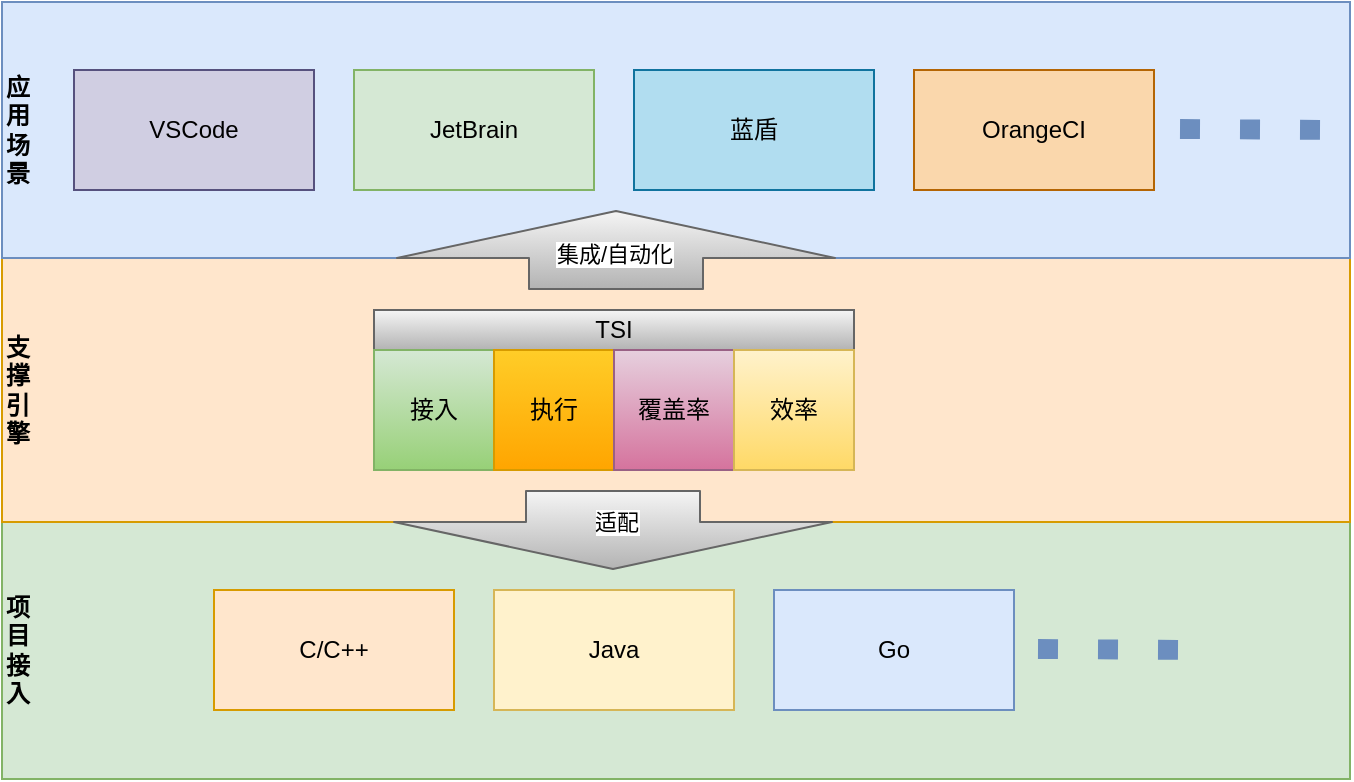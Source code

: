 <mxfile version="14.6.13" type="github">
  <diagram id="50vdpEqHSQIONBBDWfx-" name="Page-1">
    <mxGraphModel dx="716" dy="400" grid="0" gridSize="10" guides="1" tooltips="1" connect="1" arrows="1" fold="1" page="1" pageScale="1" pageWidth="850" pageHeight="1100" math="0" shadow="0">
      <root>
        <mxCell id="0" />
        <mxCell id="1" parent="0" />
        <mxCell id="LnVCwtnUMc33j0wBrYgl-6" value="&lt;b&gt;项&lt;br&gt;目&lt;br&gt;接&lt;br&gt;入&lt;/b&gt;" style="rounded=0;whiteSpace=wrap;html=1;fillColor=#d5e8d4;strokeColor=#82b366;align=left;" vertex="1" parent="1">
          <mxGeometry x="94" y="415.5" width="674" height="129" as="geometry" />
        </mxCell>
        <mxCell id="LnVCwtnUMc33j0wBrYgl-5" value="&lt;b&gt;支&lt;br&gt;撑&lt;br&gt;引&lt;br&gt;擎&lt;/b&gt;" style="rounded=0;whiteSpace=wrap;html=1;fillColor=#ffe6cc;strokeColor=#d79b00;align=left;" vertex="1" parent="1">
          <mxGeometry x="94" y="284" width="674" height="132" as="geometry" />
        </mxCell>
        <mxCell id="LnVCwtnUMc33j0wBrYgl-4" value="&lt;b&gt;应&lt;br&gt;用&lt;br&gt;场&lt;br&gt;景&lt;/b&gt;" style="rounded=0;whiteSpace=wrap;html=1;fillColor=#dae8fc;strokeColor=#6c8ebf;align=left;" vertex="1" parent="1">
          <mxGeometry x="94" y="156" width="674" height="128" as="geometry" />
        </mxCell>
        <mxCell id="6rHVsAR3TMJm0vyoXPqP-4" value="蓝盾" style="rounded=0;whiteSpace=wrap;html=1;fillColor=#b1ddf0;strokeColor=#10739e;" parent="1" vertex="1">
          <mxGeometry x="410" y="190" width="120" height="60" as="geometry" />
        </mxCell>
        <mxCell id="6rHVsAR3TMJm0vyoXPqP-5" value="C/C++" style="rounded=0;whiteSpace=wrap;html=1;fillColor=#ffe6cc;strokeColor=#d79b00;" parent="1" vertex="1">
          <mxGeometry x="200" y="450" width="120" height="60" as="geometry" />
        </mxCell>
        <mxCell id="6rHVsAR3TMJm0vyoXPqP-6" value="Go" style="rounded=0;whiteSpace=wrap;html=1;fillColor=#dae8fc;strokeColor=#6c8ebf;" parent="1" vertex="1">
          <mxGeometry x="480" y="450" width="120" height="60" as="geometry" />
        </mxCell>
        <mxCell id="6rHVsAR3TMJm0vyoXPqP-7" value="JetBrain" style="rounded=0;whiteSpace=wrap;html=1;fillColor=#d5e8d4;strokeColor=#82b366;" parent="1" vertex="1">
          <mxGeometry x="270" y="190" width="120" height="60" as="geometry" />
        </mxCell>
        <mxCell id="6rHVsAR3TMJm0vyoXPqP-8" value="VSCode" style="rounded=0;whiteSpace=wrap;html=1;fillColor=#d0cee2;strokeColor=#56517e;" parent="1" vertex="1">
          <mxGeometry x="130" y="190" width="120" height="60" as="geometry" />
        </mxCell>
        <mxCell id="6rHVsAR3TMJm0vyoXPqP-9" value="OrangeCI" style="rounded=0;whiteSpace=wrap;html=1;fillColor=#fad7ac;strokeColor=#b46504;" parent="1" vertex="1">
          <mxGeometry x="550" y="190" width="120" height="60" as="geometry" />
        </mxCell>
        <mxCell id="6rHVsAR3TMJm0vyoXPqP-10" value="Java" style="rounded=0;whiteSpace=wrap;html=1;fillColor=#fff2cc;strokeColor=#d6b656;" parent="1" vertex="1">
          <mxGeometry x="340" y="450" width="120" height="60" as="geometry" />
        </mxCell>
        <mxCell id="6rHVsAR3TMJm0vyoXPqP-15" value="" style="group;gradientColor=#b3b3b3;fillColor=#f5f5f5;strokeColor=#666666;" parent="1" vertex="1" connectable="0">
          <mxGeometry x="280" y="310" width="240" height="80" as="geometry" />
        </mxCell>
        <mxCell id="6rHVsAR3TMJm0vyoXPqP-2" value="TSI" style="rounded=0;whiteSpace=wrap;html=1;gradientColor=#b3b3b3;fillColor=#f5f5f5;strokeColor=#666666;" parent="6rHVsAR3TMJm0vyoXPqP-15" vertex="1">
          <mxGeometry width="240" height="20" as="geometry" />
        </mxCell>
        <mxCell id="6rHVsAR3TMJm0vyoXPqP-11" value="接入" style="rounded=0;whiteSpace=wrap;html=1;gradientColor=#97d077;fillColor=#d5e8d4;strokeColor=#82b366;" parent="6rHVsAR3TMJm0vyoXPqP-15" vertex="1">
          <mxGeometry y="20" width="60" height="60" as="geometry" />
        </mxCell>
        <mxCell id="6rHVsAR3TMJm0vyoXPqP-12" value="执行" style="rounded=0;whiteSpace=wrap;html=1;gradientColor=#ffa500;fillColor=#ffcd28;strokeColor=#d79b00;" parent="6rHVsAR3TMJm0vyoXPqP-15" vertex="1">
          <mxGeometry x="60" y="20" width="60" height="60" as="geometry" />
        </mxCell>
        <mxCell id="6rHVsAR3TMJm0vyoXPqP-13" value="覆盖率" style="rounded=0;whiteSpace=wrap;html=1;gradientColor=#d5739d;fillColor=#e6d0de;strokeColor=#996185;" parent="6rHVsAR3TMJm0vyoXPqP-15" vertex="1">
          <mxGeometry x="120" y="20" width="60" height="60" as="geometry" />
        </mxCell>
        <mxCell id="6rHVsAR3TMJm0vyoXPqP-14" value="效率" style="rounded=0;whiteSpace=wrap;html=1;gradientColor=#ffd966;fillColor=#fff2cc;strokeColor=#d6b656;" parent="6rHVsAR3TMJm0vyoXPqP-15" vertex="1">
          <mxGeometry x="180" y="20" width="60" height="60" as="geometry" />
        </mxCell>
        <mxCell id="6rHVsAR3TMJm0vyoXPqP-16" value="" style="shape=flexArrow;endArrow=classic;html=1;endWidth=131;endSize=7.5;width=87;gradientColor=#b3b3b3;fillColor=#f5f5f5;strokeColor=#666666;" parent="1" edge="1">
          <mxGeometry width="50" height="50" relative="1" as="geometry">
            <mxPoint x="401" y="300" as="sourcePoint" />
            <mxPoint x="401" y="260" as="targetPoint" />
          </mxGeometry>
        </mxCell>
        <mxCell id="6rHVsAR3TMJm0vyoXPqP-17" value="集成/自动化" style="edgeLabel;html=1;align=center;verticalAlign=middle;resizable=0;points=[];" parent="6rHVsAR3TMJm0vyoXPqP-16" vertex="1" connectable="0">
          <mxGeometry x="-0.25" y="-23" relative="1" as="geometry">
            <mxPoint x="-24" y="-3" as="offset" />
          </mxGeometry>
        </mxCell>
        <mxCell id="6rHVsAR3TMJm0vyoXPqP-18" value="" style="shape=flexArrow;endArrow=none;html=1;endWidth=131;endSize=7.5;width=87;startArrow=block;endFill=0;startWidth=131;startSize=7.5;gradientColor=#b3b3b3;fillColor=#f5f5f5;strokeColor=#666666;" parent="1" edge="1">
          <mxGeometry width="50" height="50" relative="1" as="geometry">
            <mxPoint x="399.5" y="440" as="sourcePoint" />
            <mxPoint x="399.5" y="400" as="targetPoint" />
          </mxGeometry>
        </mxCell>
        <mxCell id="6rHVsAR3TMJm0vyoXPqP-19" value="适配" style="edgeLabel;html=1;align=center;verticalAlign=middle;resizable=0;points=[];" parent="6rHVsAR3TMJm0vyoXPqP-18" vertex="1" connectable="0">
          <mxGeometry x="-0.25" y="-23" relative="1" as="geometry">
            <mxPoint x="-22" y="-9" as="offset" />
          </mxGeometry>
        </mxCell>
        <mxCell id="LnVCwtnUMc33j0wBrYgl-2" value="" style="endArrow=none;dashed=1;html=1;strokeWidth=10;dashPattern=1 2;fillColor=#dae8fc;strokeColor=#6c8ebf;" edge="1" parent="1">
          <mxGeometry width="50" height="50" relative="1" as="geometry">
            <mxPoint x="683" y="219.5" as="sourcePoint" />
            <mxPoint x="763" y="220" as="targetPoint" />
          </mxGeometry>
        </mxCell>
        <mxCell id="LnVCwtnUMc33j0wBrYgl-3" value="" style="endArrow=none;dashed=1;html=1;strokeWidth=10;dashPattern=1 2;fillColor=#dae8fc;strokeColor=#6c8ebf;" edge="1" parent="1">
          <mxGeometry width="50" height="50" relative="1" as="geometry">
            <mxPoint x="612" y="479.5" as="sourcePoint" />
            <mxPoint x="692" y="480" as="targetPoint" />
          </mxGeometry>
        </mxCell>
      </root>
    </mxGraphModel>
  </diagram>
</mxfile>
